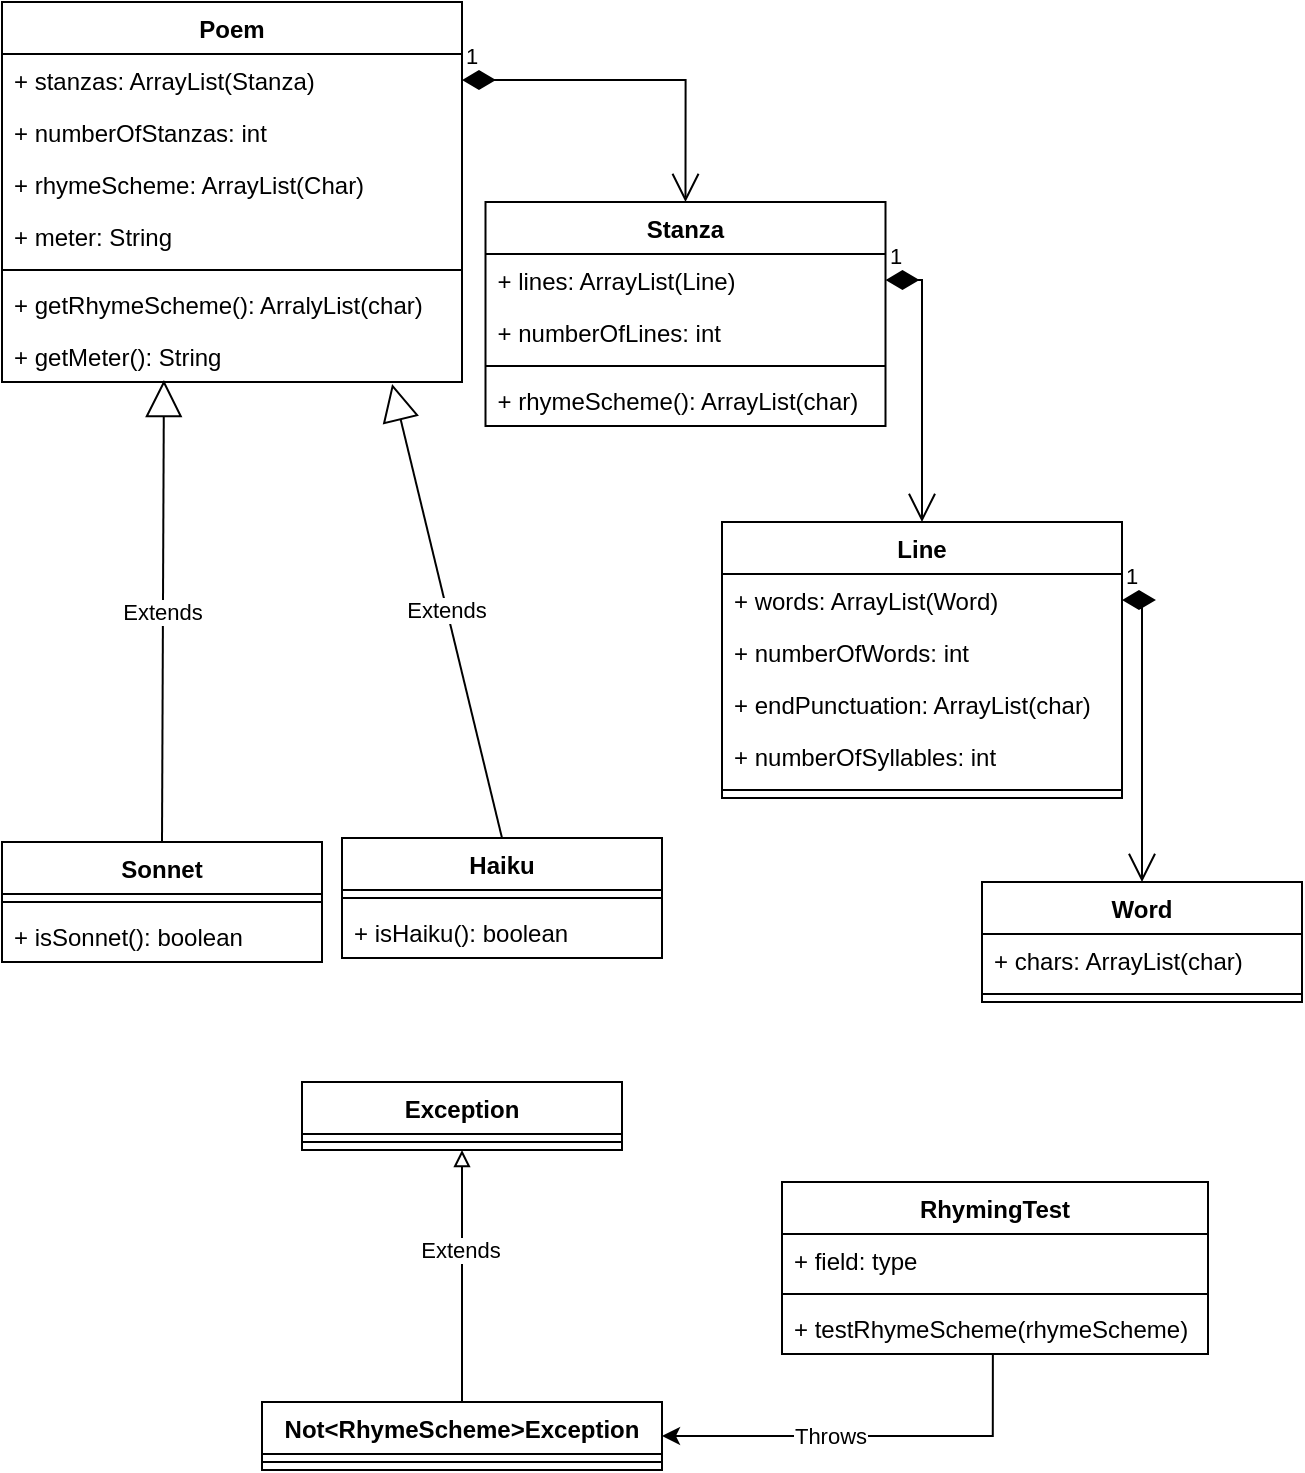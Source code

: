 <mxfile version="15.9.4" type="github">
  <diagram id="C5RBs43oDa-KdzZeNtuy" name="Page-1">
    <mxGraphModel dx="2249" dy="737" grid="1" gridSize="10" guides="1" tooltips="1" connect="1" arrows="1" fold="1" page="1" pageScale="1" pageWidth="827" pageHeight="1169" math="0" shadow="0">
      <root>
        <mxCell id="WIyWlLk6GJQsqaUBKTNV-0" />
        <mxCell id="WIyWlLk6GJQsqaUBKTNV-1" parent="WIyWlLk6GJQsqaUBKTNV-0" />
        <mxCell id="3uHwF9jqblTM5OHxsDUO-0" value="Poem" style="swimlane;fontStyle=1;align=center;verticalAlign=top;childLayout=stackLayout;horizontal=1;startSize=26;horizontalStack=0;resizeParent=1;resizeParentMax=0;resizeLast=0;collapsible=1;marginBottom=0;" parent="WIyWlLk6GJQsqaUBKTNV-1" vertex="1">
          <mxGeometry x="-760" y="60" width="230" height="190" as="geometry" />
        </mxCell>
        <mxCell id="3uHwF9jqblTM5OHxsDUO-1" value="+ stanzas: ArrayList(Stanza)" style="text;strokeColor=none;fillColor=none;align=left;verticalAlign=top;spacingLeft=4;spacingRight=4;overflow=hidden;rotatable=0;points=[[0,0.5],[1,0.5]];portConstraint=eastwest;" parent="3uHwF9jqblTM5OHxsDUO-0" vertex="1">
          <mxGeometry y="26" width="230" height="26" as="geometry" />
        </mxCell>
        <mxCell id="3uHwF9jqblTM5OHxsDUO-5" value="+ numberOfStanzas: int" style="text;strokeColor=none;fillColor=none;align=left;verticalAlign=top;spacingLeft=4;spacingRight=4;overflow=hidden;rotatable=0;points=[[0,0.5],[1,0.5]];portConstraint=eastwest;" parent="3uHwF9jqblTM5OHxsDUO-0" vertex="1">
          <mxGeometry y="52" width="230" height="26" as="geometry" />
        </mxCell>
        <mxCell id="3uHwF9jqblTM5OHxsDUO-6" value="+ rhymeScheme: ArrayList(Char)" style="text;strokeColor=none;fillColor=none;align=left;verticalAlign=top;spacingLeft=4;spacingRight=4;overflow=hidden;rotatable=0;points=[[0,0.5],[1,0.5]];portConstraint=eastwest;" parent="3uHwF9jqblTM5OHxsDUO-0" vertex="1">
          <mxGeometry y="78" width="230" height="26" as="geometry" />
        </mxCell>
        <mxCell id="3uHwF9jqblTM5OHxsDUO-41" value="+ meter: String" style="text;strokeColor=none;fillColor=none;align=left;verticalAlign=top;spacingLeft=4;spacingRight=4;overflow=hidden;rotatable=0;points=[[0,0.5],[1,0.5]];portConstraint=eastwest;" parent="3uHwF9jqblTM5OHxsDUO-0" vertex="1">
          <mxGeometry y="104" width="230" height="26" as="geometry" />
        </mxCell>
        <mxCell id="3uHwF9jqblTM5OHxsDUO-2" value="" style="line;strokeWidth=1;fillColor=none;align=left;verticalAlign=middle;spacingTop=-1;spacingLeft=3;spacingRight=3;rotatable=0;labelPosition=right;points=[];portConstraint=eastwest;" parent="3uHwF9jqblTM5OHxsDUO-0" vertex="1">
          <mxGeometry y="130" width="230" height="8" as="geometry" />
        </mxCell>
        <mxCell id="3uHwF9jqblTM5OHxsDUO-3" value="+ getRhymeScheme(): ArralyList(char)" style="text;strokeColor=none;fillColor=none;align=left;verticalAlign=top;spacingLeft=4;spacingRight=4;overflow=hidden;rotatable=0;points=[[0,0.5],[1,0.5]];portConstraint=eastwest;" parent="3uHwF9jqblTM5OHxsDUO-0" vertex="1">
          <mxGeometry y="138" width="230" height="26" as="geometry" />
        </mxCell>
        <mxCell id="3uHwF9jqblTM5OHxsDUO-42" value="+ getMeter(): String" style="text;strokeColor=none;fillColor=none;align=left;verticalAlign=top;spacingLeft=4;spacingRight=4;overflow=hidden;rotatable=0;points=[[0,0.5],[1,0.5]];portConstraint=eastwest;" parent="3uHwF9jqblTM5OHxsDUO-0" vertex="1">
          <mxGeometry y="164" width="230" height="26" as="geometry" />
        </mxCell>
        <mxCell id="3uHwF9jqblTM5OHxsDUO-7" value="Haiku" style="swimlane;fontStyle=1;align=center;verticalAlign=top;childLayout=stackLayout;horizontal=1;startSize=26;horizontalStack=0;resizeParent=1;resizeParentMax=0;resizeLast=0;collapsible=1;marginBottom=0;" parent="WIyWlLk6GJQsqaUBKTNV-1" vertex="1">
          <mxGeometry x="-590" y="478" width="160" height="60" as="geometry" />
        </mxCell>
        <mxCell id="3uHwF9jqblTM5OHxsDUO-9" value="" style="line;strokeWidth=1;fillColor=none;align=left;verticalAlign=middle;spacingTop=-1;spacingLeft=3;spacingRight=3;rotatable=0;labelPosition=right;points=[];portConstraint=eastwest;" parent="3uHwF9jqblTM5OHxsDUO-7" vertex="1">
          <mxGeometry y="26" width="160" height="8" as="geometry" />
        </mxCell>
        <mxCell id="3uHwF9jqblTM5OHxsDUO-10" value="+ isHaiku(): boolean" style="text;strokeColor=none;fillColor=none;align=left;verticalAlign=top;spacingLeft=4;spacingRight=4;overflow=hidden;rotatable=0;points=[[0,0.5],[1,0.5]];portConstraint=eastwest;" parent="3uHwF9jqblTM5OHxsDUO-7" vertex="1">
          <mxGeometry y="34" width="160" height="26" as="geometry" />
        </mxCell>
        <mxCell id="3uHwF9jqblTM5OHxsDUO-11" value="Stanza" style="swimlane;fontStyle=1;align=center;verticalAlign=top;childLayout=stackLayout;horizontal=1;startSize=26;horizontalStack=0;resizeParent=1;resizeParentMax=0;resizeLast=0;collapsible=1;marginBottom=0;" parent="WIyWlLk6GJQsqaUBKTNV-1" vertex="1">
          <mxGeometry x="-518.25" y="160" width="200" height="112" as="geometry" />
        </mxCell>
        <mxCell id="3uHwF9jqblTM5OHxsDUO-12" value="+ lines: ArrayList(Line)" style="text;strokeColor=none;fillColor=none;align=left;verticalAlign=top;spacingLeft=4;spacingRight=4;overflow=hidden;rotatable=0;points=[[0,0.5],[1,0.5]];portConstraint=eastwest;" parent="3uHwF9jqblTM5OHxsDUO-11" vertex="1">
          <mxGeometry y="26" width="200" height="26" as="geometry" />
        </mxCell>
        <mxCell id="3uHwF9jqblTM5OHxsDUO-15" value="+ numberOfLines: int" style="text;strokeColor=none;fillColor=none;align=left;verticalAlign=top;spacingLeft=4;spacingRight=4;overflow=hidden;rotatable=0;points=[[0,0.5],[1,0.5]];portConstraint=eastwest;" parent="3uHwF9jqblTM5OHxsDUO-11" vertex="1">
          <mxGeometry y="52" width="200" height="26" as="geometry" />
        </mxCell>
        <mxCell id="3uHwF9jqblTM5OHxsDUO-13" value="" style="line;strokeWidth=1;fillColor=none;align=left;verticalAlign=middle;spacingTop=-1;spacingLeft=3;spacingRight=3;rotatable=0;labelPosition=right;points=[];portConstraint=eastwest;" parent="3uHwF9jqblTM5OHxsDUO-11" vertex="1">
          <mxGeometry y="78" width="200" height="8" as="geometry" />
        </mxCell>
        <mxCell id="3uHwF9jqblTM5OHxsDUO-14" value="+ rhymeScheme(): ArrayList(char)" style="text;strokeColor=none;fillColor=none;align=left;verticalAlign=top;spacingLeft=4;spacingRight=4;overflow=hidden;rotatable=0;points=[[0,0.5],[1,0.5]];portConstraint=eastwest;" parent="3uHwF9jqblTM5OHxsDUO-11" vertex="1">
          <mxGeometry y="86" width="200" height="26" as="geometry" />
        </mxCell>
        <mxCell id="3uHwF9jqblTM5OHxsDUO-16" value="Line" style="swimlane;fontStyle=1;align=center;verticalAlign=top;childLayout=stackLayout;horizontal=1;startSize=26;horizontalStack=0;resizeParent=1;resizeParentMax=0;resizeLast=0;collapsible=1;marginBottom=0;" parent="WIyWlLk6GJQsqaUBKTNV-1" vertex="1">
          <mxGeometry x="-400" y="320" width="200" height="138" as="geometry" />
        </mxCell>
        <mxCell id="3uHwF9jqblTM5OHxsDUO-17" value="+ words: ArrayList(Word)" style="text;strokeColor=none;fillColor=none;align=left;verticalAlign=top;spacingLeft=4;spacingRight=4;overflow=hidden;rotatable=0;points=[[0,0.5],[1,0.5]];portConstraint=eastwest;" parent="3uHwF9jqblTM5OHxsDUO-16" vertex="1">
          <mxGeometry y="26" width="200" height="26" as="geometry" />
        </mxCell>
        <mxCell id="3uHwF9jqblTM5OHxsDUO-20" value="+ numberOfWords: int" style="text;strokeColor=none;fillColor=none;align=left;verticalAlign=top;spacingLeft=4;spacingRight=4;overflow=hidden;rotatable=0;points=[[0,0.5],[1,0.5]];portConstraint=eastwest;" parent="3uHwF9jqblTM5OHxsDUO-16" vertex="1">
          <mxGeometry y="52" width="200" height="26" as="geometry" />
        </mxCell>
        <mxCell id="3uHwF9jqblTM5OHxsDUO-21" value="+ endPunctuation: ArrayList(char)" style="text;strokeColor=none;fillColor=none;align=left;verticalAlign=top;spacingLeft=4;spacingRight=4;overflow=hidden;rotatable=0;points=[[0,0.5],[1,0.5]];portConstraint=eastwest;" parent="3uHwF9jqblTM5OHxsDUO-16" vertex="1">
          <mxGeometry y="78" width="200" height="26" as="geometry" />
        </mxCell>
        <mxCell id="3uHwF9jqblTM5OHxsDUO-22" value="+ numberOfSyllables: int" style="text;strokeColor=none;fillColor=none;align=left;verticalAlign=top;spacingLeft=4;spacingRight=4;overflow=hidden;rotatable=0;points=[[0,0.5],[1,0.5]];portConstraint=eastwest;" parent="3uHwF9jqblTM5OHxsDUO-16" vertex="1">
          <mxGeometry y="104" width="200" height="26" as="geometry" />
        </mxCell>
        <mxCell id="3uHwF9jqblTM5OHxsDUO-18" value="" style="line;strokeWidth=1;fillColor=none;align=left;verticalAlign=middle;spacingTop=-1;spacingLeft=3;spacingRight=3;rotatable=0;labelPosition=right;points=[];portConstraint=eastwest;" parent="3uHwF9jqblTM5OHxsDUO-16" vertex="1">
          <mxGeometry y="130" width="200" height="8" as="geometry" />
        </mxCell>
        <mxCell id="3uHwF9jqblTM5OHxsDUO-23" value="Word" style="swimlane;fontStyle=1;align=center;verticalAlign=top;childLayout=stackLayout;horizontal=1;startSize=26;horizontalStack=0;resizeParent=1;resizeParentMax=0;resizeLast=0;collapsible=1;marginBottom=0;" parent="WIyWlLk6GJQsqaUBKTNV-1" vertex="1">
          <mxGeometry x="-270" y="500" width="160" height="60" as="geometry" />
        </mxCell>
        <mxCell id="3uHwF9jqblTM5OHxsDUO-24" value="+ chars: ArrayList(char)" style="text;strokeColor=none;fillColor=none;align=left;verticalAlign=top;spacingLeft=4;spacingRight=4;overflow=hidden;rotatable=0;points=[[0,0.5],[1,0.5]];portConstraint=eastwest;" parent="3uHwF9jqblTM5OHxsDUO-23" vertex="1">
          <mxGeometry y="26" width="160" height="26" as="geometry" />
        </mxCell>
        <mxCell id="3uHwF9jqblTM5OHxsDUO-25" value="" style="line;strokeWidth=1;fillColor=none;align=left;verticalAlign=middle;spacingTop=-1;spacingLeft=3;spacingRight=3;rotatable=0;labelPosition=right;points=[];portConstraint=eastwest;" parent="3uHwF9jqblTM5OHxsDUO-23" vertex="1">
          <mxGeometry y="52" width="160" height="8" as="geometry" />
        </mxCell>
        <mxCell id="3uHwF9jqblTM5OHxsDUO-27" value="Sonnet" style="swimlane;fontStyle=1;align=center;verticalAlign=top;childLayout=stackLayout;horizontal=1;startSize=26;horizontalStack=0;resizeParent=1;resizeParentMax=0;resizeLast=0;collapsible=1;marginBottom=0;" parent="WIyWlLk6GJQsqaUBKTNV-1" vertex="1">
          <mxGeometry x="-760" y="480" width="160" height="60" as="geometry" />
        </mxCell>
        <mxCell id="3uHwF9jqblTM5OHxsDUO-29" value="" style="line;strokeWidth=1;fillColor=none;align=left;verticalAlign=middle;spacingTop=-1;spacingLeft=3;spacingRight=3;rotatable=0;labelPosition=right;points=[];portConstraint=eastwest;" parent="3uHwF9jqblTM5OHxsDUO-27" vertex="1">
          <mxGeometry y="26" width="160" height="8" as="geometry" />
        </mxCell>
        <mxCell id="3uHwF9jqblTM5OHxsDUO-30" value="+ isSonnet(): boolean" style="text;strokeColor=none;fillColor=none;align=left;verticalAlign=top;spacingLeft=4;spacingRight=4;overflow=hidden;rotatable=0;points=[[0,0.5],[1,0.5]];portConstraint=eastwest;" parent="3uHwF9jqblTM5OHxsDUO-27" vertex="1">
          <mxGeometry y="34" width="160" height="26" as="geometry" />
        </mxCell>
        <mxCell id="3uHwF9jqblTM5OHxsDUO-48" value="Exception" style="swimlane;fontStyle=1;align=center;verticalAlign=top;childLayout=stackLayout;horizontal=1;startSize=26;horizontalStack=0;resizeParent=1;resizeParentMax=0;resizeLast=0;collapsible=1;marginBottom=0;" parent="WIyWlLk6GJQsqaUBKTNV-1" vertex="1">
          <mxGeometry x="-610" y="600" width="160" height="34" as="geometry" />
        </mxCell>
        <mxCell id="3uHwF9jqblTM5OHxsDUO-50" value="" style="line;strokeWidth=1;fillColor=none;align=left;verticalAlign=middle;spacingTop=-1;spacingLeft=3;spacingRight=3;rotatable=0;labelPosition=right;points=[];portConstraint=eastwest;" parent="3uHwF9jqblTM5OHxsDUO-48" vertex="1">
          <mxGeometry y="26" width="160" height="8" as="geometry" />
        </mxCell>
        <mxCell id="lfpD_fp1MZS0hIWSoUCr-11" style="edgeStyle=orthogonalEdgeStyle;rounded=0;orthogonalLoop=1;jettySize=auto;html=1;entryX=0.5;entryY=1;entryDx=0;entryDy=0;endArrow=block;endFill=0;" edge="1" parent="WIyWlLk6GJQsqaUBKTNV-1" source="3uHwF9jqblTM5OHxsDUO-60" target="3uHwF9jqblTM5OHxsDUO-48">
          <mxGeometry relative="1" as="geometry" />
        </mxCell>
        <mxCell id="lfpD_fp1MZS0hIWSoUCr-12" value="Extends" style="edgeLabel;html=1;align=center;verticalAlign=middle;resizable=0;points=[];" vertex="1" connectable="0" parent="lfpD_fp1MZS0hIWSoUCr-11">
          <mxGeometry x="0.218" y="1" relative="1" as="geometry">
            <mxPoint as="offset" />
          </mxGeometry>
        </mxCell>
        <mxCell id="3uHwF9jqblTM5OHxsDUO-60" value="Not&lt;RhymeScheme&gt;Exception" style="swimlane;fontStyle=1;align=center;verticalAlign=top;childLayout=stackLayout;horizontal=1;startSize=26;horizontalStack=0;resizeParent=1;resizeParentMax=0;resizeLast=0;collapsible=1;marginBottom=0;" parent="WIyWlLk6GJQsqaUBKTNV-1" vertex="1">
          <mxGeometry x="-630" y="760" width="200" height="34" as="geometry" />
        </mxCell>
        <mxCell id="3uHwF9jqblTM5OHxsDUO-62" value="" style="line;strokeWidth=1;fillColor=none;align=left;verticalAlign=middle;spacingTop=-1;spacingLeft=3;spacingRight=3;rotatable=0;labelPosition=right;points=[];portConstraint=eastwest;" parent="3uHwF9jqblTM5OHxsDUO-60" vertex="1">
          <mxGeometry y="26" width="200" height="8" as="geometry" />
        </mxCell>
        <mxCell id="3uHwF9jqblTM5OHxsDUO-65" value="1" style="endArrow=open;html=1;endSize=12;startArrow=diamondThin;startSize=14;startFill=1;edgeStyle=orthogonalEdgeStyle;align=left;verticalAlign=bottom;rounded=0;exitX=1;exitY=0.5;exitDx=0;exitDy=0;entryX=0.5;entryY=0;entryDx=0;entryDy=0;" parent="WIyWlLk6GJQsqaUBKTNV-1" source="3uHwF9jqblTM5OHxsDUO-1" target="3uHwF9jqblTM5OHxsDUO-11" edge="1">
          <mxGeometry x="-1" y="3" relative="1" as="geometry">
            <mxPoint x="570" y="720" as="sourcePoint" />
            <mxPoint x="760" y="690" as="targetPoint" />
          </mxGeometry>
        </mxCell>
        <mxCell id="3uHwF9jqblTM5OHxsDUO-68" value="1" style="endArrow=open;html=1;endSize=12;startArrow=diamondThin;startSize=14;startFill=1;edgeStyle=orthogonalEdgeStyle;align=left;verticalAlign=bottom;rounded=0;exitX=1;exitY=0.5;exitDx=0;exitDy=0;entryX=0.5;entryY=0;entryDx=0;entryDy=0;" parent="WIyWlLk6GJQsqaUBKTNV-1" source="3uHwF9jqblTM5OHxsDUO-12" target="3uHwF9jqblTM5OHxsDUO-16" edge="1">
          <mxGeometry x="-1" y="3" relative="1" as="geometry">
            <mxPoint x="150" y="980" as="sourcePoint" />
            <mxPoint x="310" y="980" as="targetPoint" />
          </mxGeometry>
        </mxCell>
        <mxCell id="3uHwF9jqblTM5OHxsDUO-69" value="1" style="endArrow=open;html=1;endSize=12;startArrow=diamondThin;startSize=14;startFill=1;edgeStyle=orthogonalEdgeStyle;align=left;verticalAlign=bottom;rounded=0;exitX=1;exitY=0.5;exitDx=0;exitDy=0;entryX=0.5;entryY=0;entryDx=0;entryDy=0;" parent="WIyWlLk6GJQsqaUBKTNV-1" source="3uHwF9jqblTM5OHxsDUO-17" target="3uHwF9jqblTM5OHxsDUO-23" edge="1">
          <mxGeometry x="-1" y="3" relative="1" as="geometry">
            <mxPoint x="570" y="1150" as="sourcePoint" />
            <mxPoint x="730" y="1150" as="targetPoint" />
          </mxGeometry>
        </mxCell>
        <mxCell id="3uHwF9jqblTM5OHxsDUO-70" value="Extends" style="endArrow=block;endSize=16;endFill=0;html=1;rounded=0;exitX=0.5;exitY=0;exitDx=0;exitDy=0;entryX=0.848;entryY=1.038;entryDx=0;entryDy=0;entryPerimeter=0;" parent="WIyWlLk6GJQsqaUBKTNV-1" source="3uHwF9jqblTM5OHxsDUO-7" target="3uHwF9jqblTM5OHxsDUO-42" edge="1">
          <mxGeometry width="160" relative="1" as="geometry">
            <mxPoint x="90" y="930" as="sourcePoint" />
            <mxPoint x="250" y="930" as="targetPoint" />
          </mxGeometry>
        </mxCell>
        <mxCell id="3uHwF9jqblTM5OHxsDUO-71" value="Extends" style="endArrow=block;endSize=16;endFill=0;html=1;rounded=0;exitX=0.5;exitY=0;exitDx=0;exitDy=0;entryX=0.352;entryY=0.962;entryDx=0;entryDy=0;entryPerimeter=0;" parent="WIyWlLk6GJQsqaUBKTNV-1" source="3uHwF9jqblTM5OHxsDUO-27" target="3uHwF9jqblTM5OHxsDUO-42" edge="1">
          <mxGeometry width="160" relative="1" as="geometry">
            <mxPoint x="300" y="790" as="sourcePoint" />
            <mxPoint x="-140" y="980" as="targetPoint" />
          </mxGeometry>
        </mxCell>
        <mxCell id="lfpD_fp1MZS0hIWSoUCr-7" style="edgeStyle=orthogonalEdgeStyle;rounded=0;orthogonalLoop=1;jettySize=auto;html=1;entryX=1;entryY=0.5;entryDx=0;entryDy=0;exitX=0.495;exitY=1;exitDx=0;exitDy=0;exitPerimeter=0;" edge="1" parent="WIyWlLk6GJQsqaUBKTNV-1" source="lfpD_fp1MZS0hIWSoUCr-3" target="3uHwF9jqblTM5OHxsDUO-60">
          <mxGeometry relative="1" as="geometry" />
        </mxCell>
        <mxCell id="lfpD_fp1MZS0hIWSoUCr-8" value="Throws" style="edgeLabel;html=1;align=center;verticalAlign=middle;resizable=0;points=[];" vertex="1" connectable="0" parent="lfpD_fp1MZS0hIWSoUCr-7">
          <mxGeometry x="0.186" relative="1" as="geometry">
            <mxPoint as="offset" />
          </mxGeometry>
        </mxCell>
        <mxCell id="lfpD_fp1MZS0hIWSoUCr-0" value="RhymingTest" style="swimlane;fontStyle=1;align=center;verticalAlign=top;childLayout=stackLayout;horizontal=1;startSize=26;horizontalStack=0;resizeParent=1;resizeParentMax=0;resizeLast=0;collapsible=1;marginBottom=0;" vertex="1" parent="WIyWlLk6GJQsqaUBKTNV-1">
          <mxGeometry x="-370" y="650" width="213" height="86" as="geometry" />
        </mxCell>
        <mxCell id="lfpD_fp1MZS0hIWSoUCr-1" value="+ field: type" style="text;strokeColor=none;fillColor=none;align=left;verticalAlign=top;spacingLeft=4;spacingRight=4;overflow=hidden;rotatable=0;points=[[0,0.5],[1,0.5]];portConstraint=eastwest;" vertex="1" parent="lfpD_fp1MZS0hIWSoUCr-0">
          <mxGeometry y="26" width="213" height="26" as="geometry" />
        </mxCell>
        <mxCell id="lfpD_fp1MZS0hIWSoUCr-2" value="" style="line;strokeWidth=1;fillColor=none;align=left;verticalAlign=middle;spacingTop=-1;spacingLeft=3;spacingRight=3;rotatable=0;labelPosition=right;points=[];portConstraint=eastwest;" vertex="1" parent="lfpD_fp1MZS0hIWSoUCr-0">
          <mxGeometry y="52" width="213" height="8" as="geometry" />
        </mxCell>
        <mxCell id="lfpD_fp1MZS0hIWSoUCr-3" value="+ testRhymeScheme(rhymeScheme)" style="text;strokeColor=none;fillColor=none;align=left;verticalAlign=top;spacingLeft=4;spacingRight=4;overflow=hidden;rotatable=0;points=[[0,0.5],[1,0.5]];portConstraint=eastwest;" vertex="1" parent="lfpD_fp1MZS0hIWSoUCr-0">
          <mxGeometry y="60" width="213" height="26" as="geometry" />
        </mxCell>
      </root>
    </mxGraphModel>
  </diagram>
</mxfile>

